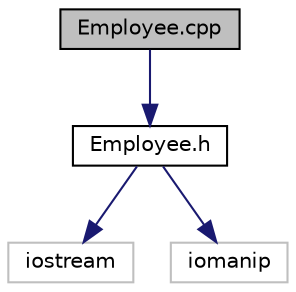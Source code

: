 digraph "Employee.cpp"
{
 // LATEX_PDF_SIZE
  edge [fontname="Helvetica",fontsize="10",labelfontname="Helvetica",labelfontsize="10"];
  node [fontname="Helvetica",fontsize="10",shape=record];
  Node1 [label="Employee.cpp",height=0.2,width=0.4,color="black", fillcolor="grey75", style="filled", fontcolor="black",tooltip="holds all the function defintions for the employee class"];
  Node1 -> Node2 [color="midnightblue",fontsize="10",style="solid"];
  Node2 [label="Employee.h",height=0.2,width=0.4,color="black", fillcolor="white", style="filled",URL="$Employee_8h.html",tooltip="The class structure for Employee."];
  Node2 -> Node3 [color="midnightblue",fontsize="10",style="solid"];
  Node3 [label="iostream",height=0.2,width=0.4,color="grey75", fillcolor="white", style="filled",tooltip=" "];
  Node2 -> Node4 [color="midnightblue",fontsize="10",style="solid"];
  Node4 [label="iomanip",height=0.2,width=0.4,color="grey75", fillcolor="white", style="filled",tooltip=" "];
}
